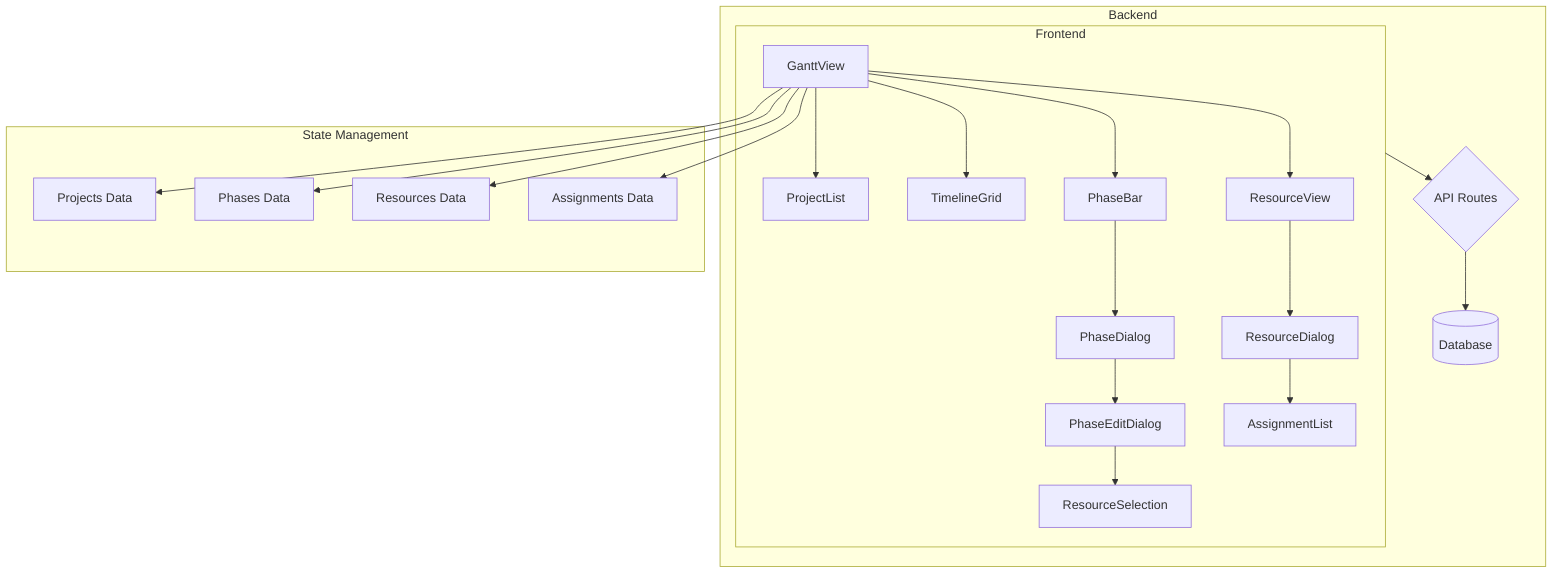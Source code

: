 flowchart TB
    subgraph Frontend
        GanttView --> ProjectList
        GanttView --> TimelineGrid
        GanttView --> PhaseBar
        GanttView --> ResourceView
        
        PhaseBar --> PhaseDialog
        PhaseDialog --> PhaseEditDialog
        PhaseEditDialog --> ResourceSelection
        
        ResourceView --> ResourceDialog
        ResourceDialog --> AssignmentList
    end
    
    subgraph Backend
        API{API Routes}
        DB[(Database)]
        
        API --> DB
        Frontend --> API
    end
    
    subgraph State Management
        ProjectsData[Projects Data]
        PhasesData[Phases Data]
        ResourcesData[Resources Data]
        AssignmentsData[Assignments Data]
        
        GanttView --> ProjectsData
        GanttView --> PhasesData
        GanttView --> ResourcesData
        GanttView --> AssignmentsData
    end